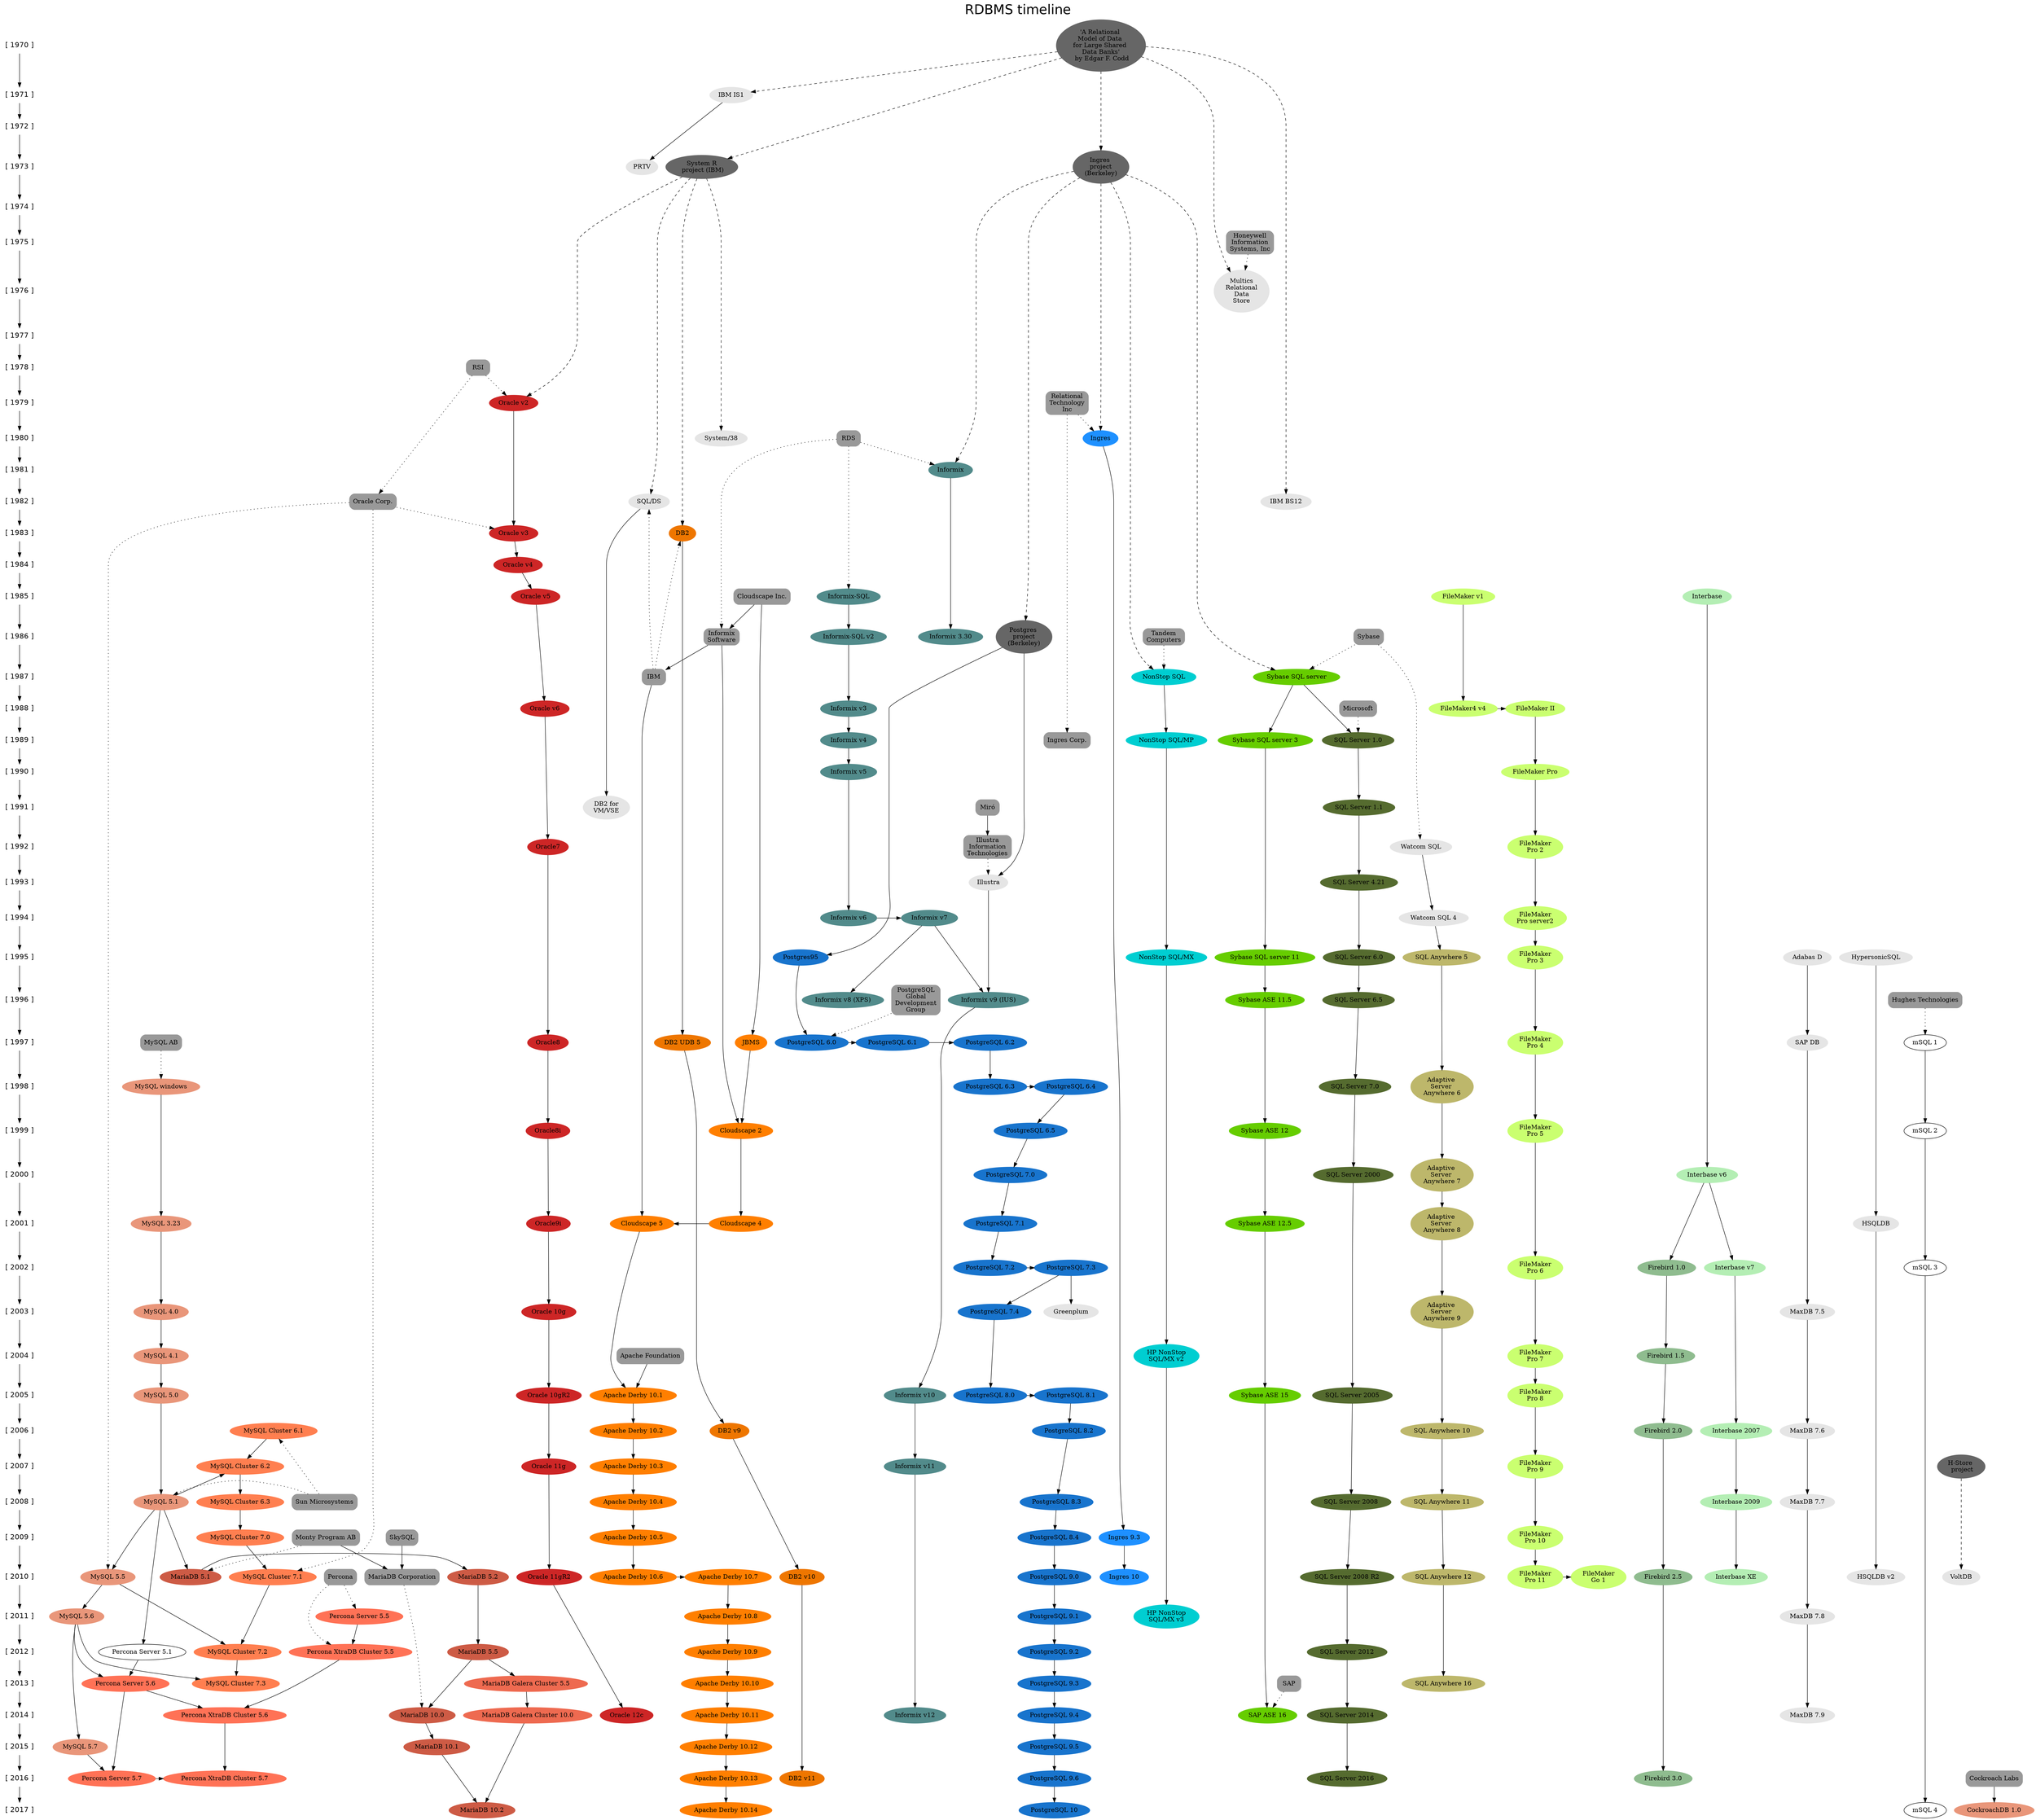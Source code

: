/*
 * RDBMS timeline
 *
 * Author: Rafael Martinez Guerrero / PostgreSQL-es
 * E-mail: rafael@postgresql.org.es
 * Web: http://www.postgresql.org.es/
 *
 * GIT repository: http://www.github.com/rafaelma/rdbms-timeline
 *
 * The intention of the original project is to create a timeline diagram with
 * information about the main RDBMSs since the 70' up until now.
 *
 * This fork aims to make the original work a bit more complete, with
 * particular emphasis on open source RDBMSs.
 *
 * This is a work in progress. If you have information which can make
 * this diagram better, please do not hesitate to contact me or send a
 * patch via GitHub.
 */

digraph RDBMS_timeline {
K=4;
imap=yes;
rankdir=TB;
ratio=fill;

graph [
 fontname = "Helvetica"
 fontsize=30
 label="RDBMS timeline"
 labelloc=t
]

/* 
 * *********************
 *  Rank - definitions
 * *********************
*/

 {rank=same; "[ 1970 ]" "'A Relational \nModel of Data \nfor Large Shared \nData Banks'\n by Edgar F. Codd"}
 {rank=same; "[ 1971 ]" "IBM IS1"}
 {rank=same; "[ 1972 ]" }
 {rank=same; "[ 1973 ]" "PRTV" "System R\n project (IBM)" "Ingres \nproject\n(Berkeley)"}
 {rank=same; "[ 1974 ]" }
 {rank=same; "[ 1975 ]" }
 {rank=same; "[ 1976 ]" "Multics\nRelational\nData\nStore"}
 {rank=same; "[ 1977 ]" }
 {rank=same; "[ 1978 ]" }
 {rank=same; "[ 1979 ]" "Oracle v2"}
 {rank=same; "[ 1980 ]" "Ingres" "System/38"}
 {rank=same; "[ 1981 ]" "Informix"}
 {rank=same; "[ 1982 ]" "IBM BS12" "Oracle Corp." "SQL/DS"}
 {rank=same; "[ 1983 ]" "DB2" "Oracle v3"}
 {rank=same; "[ 1984 ]" "Oracle v4"}
 {rank=same; "[ 1985 ]" "FileMaker v1" "Informix-SQL" "Interbase" "Oracle v5"}
 {rank=same; "[ 1986 ]" "Informix\nSoftware" "Informix-SQL v2" "Informix 3.30" "Postgres \nproject\n(Berkeley)"}
 {rank=same; "[ 1987 ]" "NonStop SQL" "Sybase SQL server"}
 {rank=same; "[ 1988 ]" "FileMaker4 v4" "FileMaker II" "Informix v3" "Oracle v6"}
 {rank=same; "[ 1989 ]" "Informix v4" "Ingres Corp." "NonStop SQL/MP" "SQL Server 1.0" "Sybase SQL server 3"}
 {rank=same; "[ 1990 ]" "FileMaker Pro" "Informix v5"}
 {rank=same; "[ 1991 ]"  "DB2 for\nVM/VSE" "SQL Server 1.1"}
 {rank=same; "[ 1992 ]" "FileMaker\nPro 2" "Oracle7" "Watcom SQL"}
 {rank=same; "[ 1993 ]" "Illustra" "SQL Server 4.21"}
 {rank=same; "[ 1994 ]" "FileMaker\nPro server2" "Informix v6" "Informix v7" "Watcom SQL 4"}
 {rank=same; "[ 1995 ]" "Adabas D" "FileMaker\nPro 3" "HypersonicSQL" "NonStop SQL/MX" "Postgres95" "SQL Anywhere 5" "SQL Server 6.0" "Sybase SQL server 11"}
 {rank=same; "[ 1996 ]" "Informix v8 (XPS)" "Informix v9 (IUS)" "SQL Server 6.5" "Sybase ASE 11.5"}
 {rank=same; "[ 1997 ]" "DB2 UDB 5" "FileMaker\nPro 4" "PostgreSQL 6.0" "PostgreSQL 6.1" "PostgreSQL 6.2" "Oracle8" "SAP DB" "mSQL 1" "JBMS"}
 {rank=same; "[ 1998 ]" "Adaptive \nServer \nAnywhere 6" "MySQL windows" "PostgreSQL 6.3" "PostgreSQL 6.4" "SQL Server 7.0"}
 {rank=same; "[ 1999 ]" "FileMaker\nPro 5" "PostgreSQL 6.5" "Oracle8i" "Sybase ASE 12" "mSQL 2" "Cloudscape 2"}
 {rank=same; "[ 2000 ]" "Adaptive \nServer \nAnywhere 7" "Interbase v6" "PostgreSQL 7.0" "SQL Server 2000"}
 {rank=same; "[ 2001 ]" "Adaptive \nServer \nAnywhere 8" "HSQLDB" "MySQL 3.23" "Oracle9i" "PostgreSQL 7.1" "Sybase ASE 12.5" "Cloudscape 4" "Cloudscape 5"}
 {rank=same; "[ 2002 ]" "FileMaker\nPro 6" "Firebird 1.0" "Interbase v7" "PostgreSQL 7.2" "PostgreSQL 7.3" "mSQL 3"}
 {rank=same; "[ 2003 ]" "Adaptive \nServer \nAnywhere 9" "Greenplum" "MaxDB 7.5" "MySQL 4.0" "PostgreSQL 7.4" "Oracle 10g"}
 {rank=same; "[ 2004 ]" "FileMaker\nPro 7" "MySQL 4.1" "HP NonStop\nSQL/MX v2" "Firebird 1.5"}
 {rank=same; "[ 2005 ]" "FileMaker\nPro 8" "Informix v10" "MySQL 5.0" "PostgreSQL 8.0" "PostgreSQL 8.1" "Oracle 10gR2" "SQL Server 2005" "Sybase ASE 15" "Apache Derby 10.1"}
 {rank=same; "[ 2006 ]" "Firebird 2.0" "Interbase 2007" "MaxDB 7.6" "SQL Anywhere 10" "DB2 v9" "PostgreSQL 8.2" "MySQL Cluster 6.1" "Apache Derby 10.2"}
 {rank=same; "[ 2007 ]" "FileMaker\nPro 9" "H-Store \n project" "Informix v11" "Oracle 11g" "MySQL Cluster 6.2" "Apache Derby 10.3"}
 {rank=same; "[ 2008 ]" "Interbase 2009" "MySQL 5.1" "PostgreSQL 8.3" "MaxDB 7.7" "SQL Anywhere 11" "SQL Server 2008" "Sun Microsystems" "MySQL Cluster 6.3" "Apache Derby 10.4"}
 {rank=same; "[ 2009 ]" "FileMaker\nPro 10" "Ingres 9.3" "PostgreSQL 8.4" "MySQL Cluster 7.0" "Apache Derby 10.5"}
 {rank=same; "[ 2010 ]" "FileMaker\nPro 11" "FileMaker\nGo 1" "HSQLDB v2" "Interbase XE" "SQL Anywhere 12" "DB2 v10" "Ingres 10" "MariaDB 5.1" "MariaDB 5.2" "MySQL 5.5" "Oracle 11gR2" "PostgreSQL 9.0" "SQL Server 2008 R2" "VoltDB" "MySQL Cluster 7.1" "Firebird 2.5" "Apache Derby 10.6" "Apache Derby 10.7"}
 {rank=same; "[ 2011 ]" "HP NonStop\nSQL/MX v3" "MySQL 5.6" "Percona Server 5.5" "PostgreSQL 9.1" "Apache Derby 10.8"}
 {rank=same; "[ 2012 ]" "MariaDB 5.5" "PostgreSQL 9.2" "SQL Server 2012" "Percona XtraDB Cluster 5.5" "MySQL Cluster 7.2" "Apache Derby 10.9"}
 {rank=same; "[ 2013 ]" "SQL Anywhere 16" "PostgreSQL 9.3" "MariaDB Galera Cluster 5.5" "MySQL Cluster 7.3" "Percona Server 5.6" "Apache Derby 10.10"}
 {rank=same; "[ 2014 ]" "MariaDB 10.0" "MariaDB Galera Cluster 10.0" "Percona XtraDB Cluster 5.6" "PostgreSQL 9.4" "SQL Server 2014" "Oracle 12c" "SAP ASE 16" "Informix v12" "MaxDB 7.9" "Apache Derby 10.11"}
 {rank=same; "[ 2015 ]" "MariaDB 10.1" "MySQL 5.7" "PostgreSQL 9.5" "Apache Derby 10.12"}
 {rank=same; "[ 2016 ]" "Percona Server 5.7" "Percona XtraDB Cluster 5.7" "PostgreSQL 9.6" "Firebird 3.0" "SQL Server 2016"  "DB2 v11" "Apache Derby 10.13"}
 {rank=same; "[ 2017 ]" "CockroachDB 1.0" "MariaDB 10.2" "PostgreSQL 10" "mSQL 4" "Apache Derby 10.14"}


/* 
 * *******************
 * Year - nodes
 * *******************
*/

 "[ 1970 ]" [fontsize=16, fontname="Helvetica", shape = plaintext];
 "[ 1971 ]" [fontsize=16, fontname="Helvetica", shape = plaintext];
 "[ 1972 ]" [fontsize=16, fontname="Helvetica", shape = plaintext];
 "[ 1973 ]" [fontsize=16, fontname="Helvetica", shape = plaintext];
 "[ 1974 ]" [fontsize=16, fontname="Helvetica", shape = plaintext];
 "[ 1975 ]" [fontsize=16, fontname="Helvetica", shape = plaintext];
 "[ 1976 ]" [fontsize=16, fontname="Helvetica", shape = plaintext];
 "[ 1977 ]" [fontsize=16, fontname="Helvetica", shape = plaintext];
 "[ 1978 ]" [fontsize=16, fontname="Helvetica", shape = plaintext];
 "[ 1979 ]" [fontsize=16, fontname="Helvetica", shape = plaintext];
 "[ 1980 ]" [fontsize=16, fontname="Helvetica", shape = plaintext];
 "[ 1981 ]" [fontsize=16, fontname="Helvetica", shape = plaintext];
 "[ 1982 ]" [fontsize=16, fontname="Helvetica", shape = plaintext];
 "[ 1983 ]" [fontsize=16, fontname="Helvetica", shape = plaintext];
 "[ 1984 ]" [fontsize=16, fontname="Helvetica", shape = plaintext];
 "[ 1985 ]" [fontsize=16, fontname="Helvetica", shape = plaintext];
 "[ 1986 ]" [fontsize=16, fontname="Helvetica", shape = plaintext];
 "[ 1987 ]" [fontsize=16, fontname="Helvetica", shape = plaintext];
 "[ 1988 ]" [fontsize=16, fontname="Helvetica", shape = plaintext];
 "[ 1989 ]" [fontsize=16, fontname="Helvetica", shape = plaintext];
 "[ 1990 ]" [fontsize=16, fontname="Helvetica", shape = plaintext];
 "[ 1991 ]" [fontsize=16, fontname="Helvetica", shape = plaintext];
 "[ 1992 ]" [fontsize=16, fontname="Helvetica", shape = plaintext];
 "[ 1993 ]" [fontsize=16, fontname="Helvetica", shape = plaintext];
 "[ 1994 ]" [fontsize=16, fontname="Helvetica", shape = plaintext];
 "[ 1995 ]" [fontsize=16, fontname="Helvetica", shape = plaintext];
 "[ 1996 ]" [fontsize=16, fontname="Helvetica", shape = plaintext];
 "[ 1997 ]" [fontsize=16, fontname="Helvetica", shape = plaintext];
 "[ 1998 ]" [fontsize=16, fontname="Helvetica", shape = plaintext];
 "[ 1999 ]" [fontsize=16, fontname="Helvetica", shape = plaintext];
 "[ 2000 ]" [fontsize=16, fontname="Helvetica", shape = plaintext];
 "[ 2001 ]" [fontsize=16, fontname="Helvetica", shape = plaintext];
 "[ 2002 ]" [fontsize=16, fontname="Helvetica", shape = plaintext];
 "[ 2003 ]" [fontsize=16, fontname="Helvetica", shape = plaintext];
 "[ 2004 ]" [fontsize=16, fontname="Helvetica", shape = plaintext];
 "[ 2005 ]" [fontsize=16, fontname="Helvetica", shape = plaintext];
 "[ 2006 ]" [fontsize=16, fontname="Helvetica", shape = plaintext];
 "[ 2007 ]" [fontsize=16, fontname="Helvetica", shape = plaintext];
 "[ 2008 ]" [fontsize=16, fontname="Helvetica", shape = plaintext];
 "[ 2009 ]" [fontsize=16, fontname="Helvetica", shape = plaintext];
 "[ 2010 ]" [fontsize=16, fontname="Helvetica", shape = plaintext];
 "[ 2011 ]" [fontsize=16, fontname="Helvetica", shape = plaintext];
 "[ 2012 ]" [fontsize=16, fontname="Helvetica", shape = plaintext];
 "[ 2013 ]" [fontsize=16, fontname="Helvetica", shape = plaintext];
 "[ 2014 ]" [fontsize=16, fontname="Helvetica", shape = plaintext];
 "[ 2015 ]" [fontsize=16, fontname="Helvetica", shape = plaintext];
 "[ 2016 ]" [fontsize=16, fontname="Helvetica", shape = plaintext];
 "[ 2017 ]" [fontsize=16, fontname="Helvetica", shape = plaintext];


/* 
 * ************************ 
 * Year - relations
 * ************************
*/

"[ 1970 ]" -> "[ 1971 ]" -> "[ 1972 ]" -> "[ 1973 ]" -> "[ 1974 ]" -> "[ 1975 ]" -> "[ 1976 ]" -> "[ 1977 ]" -> "[ 1978 ]" -> "[ 1979 ]" -> "[ 1980 ]" -> "[ 1981 ]" -> "[ 1982 ]" -> "[ 1983 ]" -> "[ 1984 ]" -> "[ 1985 ]" -> "[ 1986 ]" -> "[ 1987 ]" -> "[ 1988 ]" -> "[ 1989 ]" -> "[ 1990 ]" -> "[ 1991 ]" -> "[ 1992 ]" -> "[ 1993 ]" -> "[ 1994 ]" -> "[ 1995 ]" -> "[ 1996 ]" -> "[ 1997 ]" -> "[ 1998 ]" -> "[ 1999 ]" -> "[ 2000 ]" -> "[ 2001 ]" -> "[ 2002 ]" -> "[ 2003 ]" -> "[ 2004 ]" -> "[ 2005 ]" -> "[ 2006 ]" -> "[ 2007 ]" -> "[ 2008 ]" -> "[ 2009 ]" -> "[ 2010 ]" -> "[ 2011 ]" -> "[ 2012 ]" -> "[ 2013 ]" -> "[ 2014 ]" -> "[ 2015 ]" -> "[ 2016 ]" -> "[ 2017 ]"


/* 
 *
 * Paper / Project - nodes
 *
 */

"'A Relational \nModel of Data \nfor Large Shared \nData Banks'\n by Edgar F. Codd" [style=dotted, style="filled,rounded", color="grey40"];

"H-Store \n project" [style="filled", color="grey40"];
"Ingres \nproject\n(Berkeley)" [style="filled", color="grey40"];
"Postgres \nproject\n(Berkeley)" [style="filled", color="grey40"];
"System R\n project (IBM)" [style="filled", color="grey40"];


/* 
 * 
 * Company  - nodes
 *
 */

"Apache Foundation" [style=dotted, shape=box, style="filled,rounded", color="grey60"];

"Cockroach Labs" [style=dotted, shape=box, style="filled,rounded", color="grey60"];

"Cloudscape Inc." [style=dotted, shape=box, style="filled,rounded", color="grey60"];

"Honeywell\nInformation\nSystems, Inc" [style=dotted, shape=box, style="filled,rounded", color="grey60"];

"Hughes Technologies" [style=dotted, shape=box, style="filled,rounded", color="grey60"];

"IBM" [style=dotted, shape=box, style="filled,rounded", color="grey60"];

"Illustra\nInformation\nTechnologies" [style=dotted, shape=box, style="filled,rounded", color="grey60"];

"Informix\nSoftware" [style=dotted, shape=box style="filled,rounded", color="grey60"];

"Cloudscape Inc." -> "Informix\nSoftware"
"Informix\nSoftware" -> "IBM"

"Ingres Corp." [style=dotted, shape=box style="filled,rounded", color="grey60"];

"MariaDB Corporation" [style=dotted, shape=box style="filled,rounded", color="grey60"];

"Microsoft" [style=dotted, shape=box style="filled,rounded", color="grey60"];

"Miró"  [style=dotted, shape=box style="filled,rounded", color="grey60"];

"Monty Program AB" [style=dotted, shape=box style="filled,rounded", color="grey60"];

"MySQL AB" [style=dotted, shape=box style="filled,rounded", color="grey60"];

"Oracle Corp." [style=dotted, shape=box style="filled,rounded", color="grey60"];

"Percona" [style=dotted, shape=box style="filled,rounded", color="grey60"];

"PostgreSQL\nGlobal\nDevelopment\nGroup" [style=dotted, shape=box style="filled,rounded", color="grey60"];

"RDS"  [style=dotted, shape=box style="filled,rounded", color="grey60"];

"Relational\nTechnology\nInc"  [style=dotted, shape=box style="filled,rounded", color="grey60"];

"RSI" [style=dotted, shape=box style="filled,rounded", color="grey60"];

"SkySQL" [style=dotted, shape=box style="filled,rounded", color="grey60"];

"Sun Microsystems" [style=dotted, shape=box style="filled,rounded", color="grey60"];

"Sybase" [style=dotted, shape=box style="filled,rounded", color="grey60"];

"SAP" [style=dotted, shape=box style="filled,rounded", color="grey60"];

"Tandem\nComputers" [style=dotted, shape=box style="filled,rounded", color="grey60"];

"Monty Program AB" -> "MariaDB Corporation"
"SkySQL" -> "MariaDB Corporation"

/* 
 * 
 * Database  - nodes
 *
 */


"Adabas D" [style=filled, color=grey90];
"SAP DB" [style=filled, color=grey90];
"MaxDB 7.5" [style=filled, color=grey90];
"MaxDB 7.6" [style=filled, color=grey90];
"MaxDB 7.7" [style=filled, color=grey90];
"MaxDB 7.8" [style=filled, color=grey90];
"MaxDB 7.9" [style=filled, color=grey90];


/* CockroachDB */


"CockroachDB 1.0" [style=filled, color=darksalmon];


/* Derby */


"JBMS" [style=filled, color=darkorange1];
"Cloudscape 2" [style=filled, color=darkorange1];
"Cloudscape 4" [style=filled, color=darkorange1];
"Cloudscape 5" [style=filled, color=darkorange1];
"Apache Derby 10.1" [style=filled, color=darkorange1];
"Apache Derby 10.2" [style=filled, color=darkorange1];
"Apache Derby 10.3" [style=filled, color=darkorange1];
"Apache Derby 10.4" [style=filled, color=darkorange1];
"Apache Derby 10.5" [style=filled, color=darkorange1];
"Apache Derby 10.6" [style=filled, color=darkorange1];
"Apache Derby 10.7" [style=filled, color=darkorange1];
"Apache Derby 10.8" [style=filled, color=darkorange1];
"Apache Derby 10.9" [style=filled, color=darkorange1];
"Apache Derby 10.10" [style=filled, color=darkorange1];
"Apache Derby 10.11" [style=filled, color=darkorange1];
"Apache Derby 10.12" [style=filled, color=darkorange1];
"Apache Derby 10.13" [style=filled, color=darkorange1];
"Apache Derby 10.14" [style=filled, color=darkorange1];


/* DB2 */

"DB2" [style=filled, color=darkorange2];
"DB2 UDB 5" [style=filled, color=darkorange2];
"DB2 v9" [style=filled, color=darkorange2];
"DB2 v10" [style=filled, color=darkorange2];
"DB2 v11" [style=filled, color=darkorange2];

/* Filemaker */

"FileMaker v1" [style=filled, color=darkolivegreen1];
"FileMaker4 v4" [style=filled, color=darkolivegreen1];
"FileMaker II" [style=filled, color=darkolivegreen1];
"FileMaker Pro" [style=filled, color=darkolivegreen1];
"FileMaker\nPro 2" [style=filled, color=darkolivegreen1];
"FileMaker\nPro server2" [style=filled, color=darkolivegreen1];
"FileMaker\nPro 3" [style=filled, color=darkolivegreen1];
"FileMaker\nPro 4" [style=filled, color=darkolivegreen1];
"FileMaker\nPro 5" [style=filled, color=darkolivegreen1];
"FileMaker\nPro 6" [style=filled, color=darkolivegreen1];
"FileMaker\nPro 7" [style=filled, color=darkolivegreen1];
"FileMaker\nPro 8" [style=filled, color=darkolivegreen1];
"FileMaker\nPro 9" [style=filled, color=darkolivegreen1];
"FileMaker\nPro 10" [style=filled, color=darkolivegreen1];
"FileMaker\nPro 11" [style=filled, color=darkolivegreen1];
"FileMaker\nGo 1" [style=filled, color=darkolivegreen1];


"Ingres" [style=filled, color=dodgerblue];
"Ingres 9.3" [style=filled, color=dodgerblue];
"Ingres 10" [style=filled, color=dodgerblue];

"Interbase" [style=filled, color=darkseagreen2];
"Interbase v6" [style=filled, color=darkseagreen2];
"Interbase v7" [style=filled, color=darkseagreen2];
"Interbase 2007" [style=filled, color=darkseagreen2];
"Interbase 2009" [style=filled, color=darkseagreen2];
"Interbase XE" [style=filled, color=darkseagreen2];


"Firebird 1.0" [style=filled, color=darkseagreen];
"Firebird 1.5" [style=filled, color=darkseagreen];
"Firebird 2.0" [style=filled, color=darkseagreen];
"Firebird 2.5" [style=filled, color=darkseagreen];
"Firebird 3.0" [style=filled, color=darkseagreen];


"MariaDB 5.1" [style=filled, color=coral3];
"MariaDB 5.2" [style=filled, color=coral3];
"MariaDB 5.5" [style=filled, color=coral3];
"MariaDB 10.0" [style=filled, color=coral3];
"MariaDB 10.1" [style=filled, color=coral3];
"MariaDB 10.2" [style=filled, color=coral3];

"MariaDB Galera Cluster 5.5" [style=filled, color=coral2];
"MariaDB Galera Cluster 10.0" [style=filled, color=coral2];

"Percona Server 5.5" [style=filled, color=coral1];
"Percona Server 5.6" [style=filled, color=coral1];
"Percona Server 5.7" [style=filled, color=coral1];

"Percona XtraDB Cluster 5.5" [style=filled, color=coral1];
"Percona XtraDB Cluster 5.6" [style=filled, color=coral1];
"Percona XtraDB Cluster 5.7" [style=filled, color=coral1];



/* Greenplum */

"Greenplum" [style=filled, color=grey90];


"HypersonicSQL" [style=filled, color=grey90];
"HSQLDB" [style=filled, color=grey90];
"HSQLDB v2" [style=filled, color=grey90];



"IBM IS1" [style=filled, color=grey90];
"PRTV" [style=filled, color=grey90];


"Illustra" [style=filled, color=grey90];


"Informix" [style=filled, color=darkslategray4];
"Informix 3.30" [style=filled, color=darkslategray4];
"Informix-SQL" [style=filled, color=darkslategray4];
"Informix-SQL v2" [style=filled, color=darkslategray4];
"Informix v3" [style=filled, color=darkslategray4];
"Informix v4" [style=filled, color=darkslategray4];
"Informix v5" [style=filled, color=darkslategray4];
"Informix v6" [style=filled, color=darkslategray4];
"Informix v7" [style=filled, color=darkslategray4];
"Informix v8 (XPS)" [style=filled, color=darkslategray4];
"Informix v9 (IUS)" [style=filled, color=darkslategray4];
"Informix v10" [style=filled, color=darkslategray4];
"Informix v11" [style=filled, color=darkslategray4];
"Informix v12" [style=filled, color=darkslategray4];

/* MySQL */

"MySQL windows" [style=filled, color=darksalmon];
"MySQL 3.23" [style=filled, color=darksalmon];
"MySQL 4.0" [style=filled, color=darksalmon];
"MySQL 4.1" [style=filled, color=darksalmon];
"MySQL 5.0" [style=filled, color=darksalmon];
"MySQL 5.1" [style=filled, color=darksalmon];
"MySQL 5.5" [style=filled, color=darksalmon];
"MySQL 5.6" [style=filled, color=darksalmon];
"MySQL 5.7" [style=filled, color=darksalmon];

"MySQL Cluster 6.1" [style=filled, color=coral];
"MySQL Cluster 6.2" [style=filled, color=coral];
"MySQL Cluster 6.3" [style=filled, color=coral];
"MySQL Cluster 7.0" [style=filled, color=coral];
"MySQL Cluster 7.1" [style=filled, color=coral];
"MySQL Cluster 7.2" [style=filled, color=coral];
"MySQL Cluster 7.3" [style=filled, color=coral];

/* NonStop SQL */

"NonStop SQL" [style=filled, color=darkturquoise];
"NonStop SQL/MP" [style=filled, color=darkturquoise];
"NonStop SQL/MX" [style=filled, color=darkturquoise];
"HP NonStop\nSQL/MX v2" [style=filled, color=darkturquoise];
"HP NonStop\nSQL/MX v3" [style=filled, color=darkturquoise];

/* Oracle */

"Oracle v2" [style=filled, color=firebrick3];
"Oracle v3" [style=filled, color=firebrick3];
"Oracle v4" [style=filled, color=firebrick3];
"Oracle v5" [style=filled, color=firebrick3];
"Oracle v6" [style=filled, color=firebrick3];
"Oracle7" [style=filled, color=firebrick3];
"Oracle8" [style=filled, color=firebrick3];
"Oracle8i" [style=filled, color=firebrick3];
"Oracle9i" [style=filled, color=firebrick3];
"Oracle 10g" [style=filled, color=firebrick3];
"Oracle 10gR2" [style=filled, color=firebrick3];
"Oracle 11g" [style=filled, color=firebrick3];
"Oracle 11gR2" [style=filled, color=firebrick3];
"Oracle 12c" [style=filled, color=firebrick3];


/* PostgreSQL */

"Postgres95" [style=filled, color=dodgerblue3];
"PostgreSQL 6.0" [style=filled, color=dodgerblue3];
"PostgreSQL 6.1" [style=filled, color=dodgerblue3];
"PostgreSQL 6.2" [style=filled, color=dodgerblue3];
"PostgreSQL 6.3" [style=filled, color=dodgerblue3];
"PostgreSQL 6.4" [style=filled, color=dodgerblue3];
"PostgreSQL 6.5" [style=filled, color=dodgerblue3];
"PostgreSQL 7.0" [style=filled, color=dodgerblue3];
"PostgreSQL 7.1" [style=filled, color=dodgerblue3];
"PostgreSQL 7.2" [style=filled, color=dodgerblue3];
"PostgreSQL 7.3" [style=filled, color=dodgerblue3];
"PostgreSQL 7.4" [style=filled, color=dodgerblue3];
"PostgreSQL 8.0" [style=filled, color=dodgerblue3];
"PostgreSQL 8.1" [style=filled, color=dodgerblue3];
"PostgreSQL 8.2" [style=filled, color=dodgerblue3];
"PostgreSQL 8.3" [style=filled, color=dodgerblue3];
"PostgreSQL 8.4" [style=filled, color=dodgerblue3];
"PostgreSQL 9.0" [style=filled, color=dodgerblue3];
"PostgreSQL 9.1" [style=filled, color=dodgerblue3];
"PostgreSQL 9.2" [style=filled, color=dodgerblue3];
"PostgreSQL 9.3" [style=filled, color=dodgerblue3];
"PostgreSQL 9.4" [style=filled, color=dodgerblue3];
"PostgreSQL 9.5" [style=filled, color=dodgerblue3];
"PostgreSQL 9.6" [style=filled, color=dodgerblue3];
"PostgreSQL 10" [style=filled, color=dodgerblue3];


/* Microsoft SQL Server */

"SQL Server 1.0" [style=filled, color=darkolivegreen];
"SQL Server 1.1" [style=filled, color=darkolivegreen];
"SQL Server 4.21" [style=filled, color=darkolivegreen];
"SQL Server 6.0" [style=filled, color=darkolivegreen];
"SQL Server 6.5" [style=filled, color=darkolivegreen];
"SQL Server 7.0" [style=filled, color=darkolivegreen];
"SQL Server 2000" [style=filled, color=darkolivegreen];
"SQL Server 2005" [style=filled, color=darkolivegreen];
"SQL Server 2008" [style=filled, color=darkolivegreen];
"SQL Server 2008 R2" [style=filled, color=darkolivegreen];
"SQL Server 2012" [style=filled, color=darkolivegreen];
"SQL Server 2014" [style=filled, color=darkolivegreen];
"SQL Server 2016" [style=filled, color=darkolivegreen];

/* SQL Anywhere */

"Watcom SQL" [style=filled, color=grey90];
"Watcom SQL 4" [style=filled, color=grey90];
"SQL Anywhere 5" [style=filled, color=darkkhaki];
"Adaptive \nServer \nAnywhere 6" [style=filled, color=darkkhaki];
"Adaptive \nServer \nAnywhere 7" [style=filled, color=darkkhaki];
"Adaptive \nServer \nAnywhere 8" [style=filled, color=darkkhaki];
"Adaptive \nServer \nAnywhere 9" [style=filled, color=darkkhaki];
"SQL Anywhere 10" [style=filled, color=darkkhaki];
"SQL Anywhere 11" [style=filled, color=darkkhaki];
"SQL Anywhere 12" [style=filled, color=darkkhaki];
"SQL Anywhere 16" [style=filled, color=darkkhaki];

/* Sybase */

"Sybase SQL server" [style=filled, color=chartreuse3];
"Sybase SQL server 3" [style=filled, color=chartreuse3];
"Sybase SQL server 11" [style=filled, color=chartreuse3];
"Sybase ASE 11.5" [style=filled, color=chartreuse3];
"Sybase ASE 12" [style=filled, color=chartreuse3];
"Sybase ASE 12.5" [style=filled, color=chartreuse3];
"Sybase ASE 15" [style=filled, color=chartreuse3];
"SAP ASE 16" [style=filled, color=chartreuse3];


"SQL/DS" [style=filled, color=grey90];
"DB2 for\nVM/VSE" [style=filled, color=grey90];

"System/38" [style=filled, color=grey90];

"IBM BS12" [style=filled, color=grey90];
"Multics\nRelational\nData\nStore" [style=filled, color=grey90];
"VoltDB" [style=filled, color=grey90];

/* 
 *
 * Paper / Project / database - relations
 *
 */

"'A Relational \nModel of Data \nfor Large Shared \nData Banks'\n by Edgar F. Codd" -> "Ingres \nproject\n(Berkeley)" [style=dashed];
"'A Relational \nModel of Data \nfor Large Shared \nData Banks'\n by Edgar F. Codd" -> "System R\n project (IBM)" [style=dashed];
"'A Relational \nModel of Data \nfor Large Shared \nData Banks'\n by Edgar F. Codd" -> "IBM IS1" [style=dashed];
"'A Relational \nModel of Data \nfor Large Shared \nData Banks'\n by Edgar F. Codd" -> "IBM BS12" [style=dashed];
"'A Relational \nModel of Data \nfor Large Shared \nData Banks'\n by Edgar F. Codd" -> "Multics\nRelational\nData\nStore" [style=dashed];


"H-Store \n project" -> "VoltDB" [style=dashed];

"Ingres \nproject\n(Berkeley)" -> "Informix" [style=dashed];
"Ingres \nproject\n(Berkeley)" -> "NonStop SQL" [style=dashed];
"Ingres \nproject\n(Berkeley)" -> "Postgres \nproject\n(Berkeley)" [style=dashed];
"Ingres \nproject\n(Berkeley)" -> "Sybase SQL server" [style=dashed];
"Ingres \nproject\n(Berkeley)" -> "Ingres" [style=dashed];

"Postgres \nproject\n(Berkeley)" -> "Illustra";
"Postgres \nproject\n(Berkeley)" -> "Postgres95";

"System R\n project (IBM)" -> "DB2" [style=dashed];
"System R\n project (IBM)" -> "System/38" [style=dashed];
"System R\n project (IBM)" -> "SQL/DS" [style=dashed];
"System R\n project (IBM)" -> "Oracle v2" [style=dashed];

/* 
 * 
 * Company / database - relations
 *
 */

"Cloudscape Inc." -> "JBMS"
"Informix\nSoftware" -> "Cloudscape 2"
"IBM" -> "Cloudscape 5"
"Apache Foundation" -> "Apache Derby 10.1"

"Cockroach Labs" -> "CockroachDB 1.0"

"Honeywell\nInformation\nSystems, Inc" -> "Multics\nRelational\nData\nStore" [style=dotted];

"Hughes Technologies" -> "mSQL 1" [style=dotted];

"IBM" -> "DB2" [style=dotted];
"IBM" -> "SQL/DS" [style=dotted];

"Illustra\nInformation\nTechnologies" -> "Illustra" [style=dotted];

/*"Informix\nSoftware" -> "Informix-SQL v2" [style=dotted];*/

"MariaDB Corporation" -> "MariaDB 10.0" [style=dotted];

"Microsoft" -> "SQL Server 1.0" [style=dotted];

"Miró" -> "Illustra\nInformation\nTechnologies";

"Monty Program AB" -> "MariaDB 5.1" [style=dotted];

"MySQL AB" -> "MySQL windows" [style=dotted];

"Oracle Corp." -> "Oracle v3" [style=dotted];
"Oracle Corp." -> "MySQL 5.5" [style=dotted];
"Oracle Corp." -> "MySQL Cluster 7.1" [style=dotted];

"Percona" -> "Percona Server 5.5" [style=dotted];
"Percona" -> "Percona XtraDB Cluster 5.5" [style=dotted];

"PostgreSQL\nGlobal\nDevelopment\nGroup" -> "PostgreSQL 6.0" [style=dotted];

"RDS" -> "Informix" [style=dotted];
"RDS" -> "Informix-SQL" [style=dotted];
"RDS" -> "Informix\nSoftware" [style=dotted];

"Relational\nTechnology\nInc" -> "Ingres" [style=dotted];
"Relational\nTechnology\nInc" -> "Ingres Corp." [style=dotted];

"RSI" -> "Oracle v2" [style=dotted];
"RSI" -> "Oracle Corp." [style=dotted];

"Sun Microsystems" -> "MySQL 5.1" [style=dotted];
"Sun Microsystems" -> "MySQL Cluster 6.1" [style=dotted];

"Sybase" -> "Sybase SQL server" [style=dotted];
"SAP" -> "SAP ASE 16" [style=dotted];
"Sybase" -> "Watcom SQL" [style=dotted];

"Tandem\nComputers" -> "NonStop SQL" [style=dotted];


/* 
 *
 * Database - relations
 *
 */



"Adabas D" -> "SAP DB" -> "MaxDB 7.5" -> "MaxDB 7.6" -> "MaxDB 7.7" -> "MaxDB 7.8" -> "MaxDB 7.9";

"DB2" -> "DB2 UDB 5" -> "DB2 v9" -> "DB2 v10" -> "DB2 v11";

"JBMS" -> "Cloudscape 2" -> "Cloudscape 4" -> "Cloudscape 5" -> "Apache Derby 10.1" -> "Apache Derby 10.2" -> "Apache Derby 10.3" -> "Apache Derby 10.4" -> "Apache Derby 10.5" -> "Apache Derby 10.6" -> "Apache Derby 10.7" -> "Apache Derby 10.8" -> "Apache Derby 10.9" -> "Apache Derby 10.10" -> "Apache Derby 10.11" -> "Apache Derby 10.12" -> "Apache Derby 10.13" -> "Apache Derby 10.14";

"FileMaker v1" -> "FileMaker4 v4" -> "FileMaker II" -> "FileMaker Pro" -> "FileMaker\nPro 2" -> "FileMaker\nPro server2" -> "FileMaker\nPro 3" -> "FileMaker\nPro 4" -> "FileMaker\nPro 5" -> "FileMaker\nPro 6" -> "FileMaker\nPro 7" ->  "FileMaker\nPro 8" -> "FileMaker\nPro 9" ->  "FileMaker\nPro 10" ->  "FileMaker\nPro 11" ->  "FileMaker\nGo 1";

"HypersonicSQL" -> "HSQLDB" -> "HSQLDB v2";

"IBM IS1" -> "PRTV";

"Illustra" -> "Informix v9 (IUS)";

"Informix" -> "Informix 3.30";
"Informix-SQL" -> "Informix-SQL v2" -> "Informix v3" -> "Informix v4" -> "Informix v5" -> "Informix v6" -> "Informix v7" -> "Informix v8 (XPS)" ;
"Informix v7" -> "Informix v9 (IUS)" -> "Informix v10" -> "Informix v11" -> "Informix v12";

"Ingres" -> "Ingres 9.3" -> "Ingres 10";

"Interbase" -> "Interbase v6" -> "Interbase v7" -> "Interbase 2007" -> "Interbase 2009" -> "Interbase XE";
"Interbase v6" -> "Firebird 1.0" -> "Firebird 1.5" -> "Firebird 2.0" -> "Firebird 2.5" -> "Firebird 3.0";

"mSQL 1" -> "mSQL 2" -> "mSQL 3" -> "mSQL 4"

"MariaDB 5.1" -> "MariaDB 5.2" -> "MariaDB 5.5" -> "MariaDB 10.0" -> "MariaDB 10.1" -> "MariaDB 10.2";
"MariaDB Galera Cluster 5.5" -> "MariaDB Galera Cluster 10.0";
"MariaDB 5.5" -> "MariaDB Galera Cluster 5.5";
"MariaDB Galera Cluster 10.0" -> "MariaDB 10.2";

"MySQL windows" -> "MySQL 3.23" -> "MySQL 4.0" -> "MySQL 4.1" -> "MySQL 5.0" -> "MySQL 5.1" -> "MySQL 5.5" -> "MySQL 5.6" -> "MySQL 5.7";
"MySQL 5.1" -> "MariaDB 5.1";

"Percona Server 5.1" -> "Percona Server 5.6" -> "Percona Server 5.7"
"MySQL 5.1" -> "Percona Server 5.1"
"MySQL 5.6" -> "Percona Server 5.6"
"MySQL 5.7" -> "Percona Server 5.7"

"Percona XtraDB Cluster 5.5" -> "Percona XtraDB Cluster 5.6" -> "Percona XtraDB Cluster 5.7"
"Percona Server 5.5" -> "Percona XtraDB Cluster 5.5"
"Percona Server 5.6" -> "Percona XtraDB Cluster 5.6"
"Percona Server 5.7" -> "Percona XtraDB Cluster 5.7"

"MySQL Cluster 6.1" -> "MySQL Cluster 6.2";
"MySQL Cluster 6.2" -> "MySQL Cluster 6.3";
"MySQL Cluster 6.3" -> "MySQL Cluster 7.0";
"MySQL Cluster 7.0" -> "MySQL Cluster 7.1";
"MySQL Cluster 7.1" -> "MySQL Cluster 7.2";
"MySQL Cluster 7.2" -> "MySQL Cluster 7.3";

"MySQL 5.1" -> "MySQL Cluster 6.2";
"MySQL 5.5" -> "MySQL Cluster 7.2";
"MySQL 5.6" -> "MySQL Cluster 7.3";

"NonStop SQL" -> "NonStop SQL/MP" -> "NonStop SQL/MX" -> "HP NonStop\nSQL/MX v2" -> "HP NonStop\nSQL/MX v3";

"Oracle v2" -> "Oracle v3" -> "Oracle v4" -> "Oracle v5" -> "Oracle v6" -> "Oracle7" -> "Oracle8" -> "Oracle8i" -> "Oracle9i" -> "Oracle 10g" -> "Oracle 10gR2" -> "Oracle 11g" -> "Oracle 11gR2" -> "Oracle 12c";

"Postgres95" -> "PostgreSQL 6.0";
"PostgreSQL 6.0" -> "PostgreSQL 6.1";
"PostgreSQL 6.1" -> "PostgreSQL 6.2"; 
"PostgreSQL 6.2" -> "PostgreSQL 6.3"; 
"PostgreSQL 6.3" -> "PostgreSQL 6.4"; 
"PostgreSQL 6.4" -> "PostgreSQL 6.5";
"PostgreSQL 6.5" -> "PostgreSQL 7.0";
"PostgreSQL 7.0" -> "PostgreSQL 7.1"; 
"PostgreSQL 7.1" -> "PostgreSQL 7.2"; 
"PostgreSQL 7.2" -> "PostgreSQL 7.3"; 
"PostgreSQL 7.3" -> "PostgreSQL 7.4";
"PostgreSQL 7.4" -> "PostgreSQL 8.0";
"PostgreSQL 8.0" -> "PostgreSQL 8.1";
"PostgreSQL 8.1" -> "PostgreSQL 8.2";
"PostgreSQL 8.2" -> "PostgreSQL 8.3";
"PostgreSQL 8.3" -> "PostgreSQL 8.4";
"PostgreSQL 8.4" -> "PostgreSQL 9.0";
"PostgreSQL 9.0" -> "PostgreSQL 9.1";
"PostgreSQL 9.1" -> "PostgreSQL 9.2";
"PostgreSQL 9.2" -> "PostgreSQL 9.3";
"PostgreSQL 9.3" -> "PostgreSQL 9.4";
"PostgreSQL 9.4" -> "PostgreSQL 9.5";
"PostgreSQL 9.5" -> "PostgreSQL 9.6";
"PostgreSQL 9.6" -> "PostgreSQL 10";

"PostgreSQL 7.3" -> "Greenplum";


"SQL/DS" -> "DB2 for\nVM/VSE";

"SQL Server 1.0" -> "SQL Server 1.1" -> "SQL Server 4.21" -> "SQL Server 6.0" -> "SQL Server 6.5" -> "SQL Server 7.0" -> "SQL Server 2000" -> "SQL Server 2005" -> "SQL Server 2008"  -> "SQL Server 2008 R2" -> "SQL Server 2012" -> "SQL Server 2014" -> "SQL Server 2016"

"Sybase SQL server" -> "SQL Server 1.0";
"Sybase SQL server" -> "Sybase SQL server 3";
"Sybase SQL server 3" -> "Sybase SQL server 11" -> "Sybase ASE 11.5" -> "Sybase ASE 12" -> "Sybase ASE 12.5" -> "Sybase ASE 15" -> "SAP ASE 16";


"Watcom SQL" -> "Watcom SQL 4" -> "SQL Anywhere 5" -> "Adaptive \nServer \nAnywhere 6" -> "Adaptive \nServer \nAnywhere 7" -> "Adaptive \nServer \nAnywhere 8" -> "Adaptive \nServer \nAnywhere 9" -> "SQL Anywhere 10" -> "SQL Anywhere 11" -> "SQL Anywhere 12" -> "SQL Anywhere 16";

}
